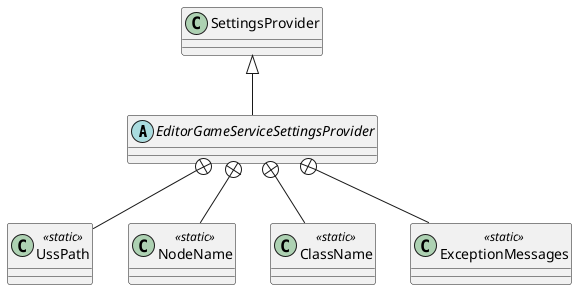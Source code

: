 @startuml
abstract class EditorGameServiceSettingsProvider {
}
class UssPath <<static>> {
}
class NodeName <<static>> {
}
class ClassName <<static>> {
}
class ExceptionMessages <<static>> {
}
SettingsProvider <|-- EditorGameServiceSettingsProvider
EditorGameServiceSettingsProvider +-- UssPath
EditorGameServiceSettingsProvider +-- NodeName
EditorGameServiceSettingsProvider +-- ClassName
EditorGameServiceSettingsProvider +-- ExceptionMessages
@enduml
